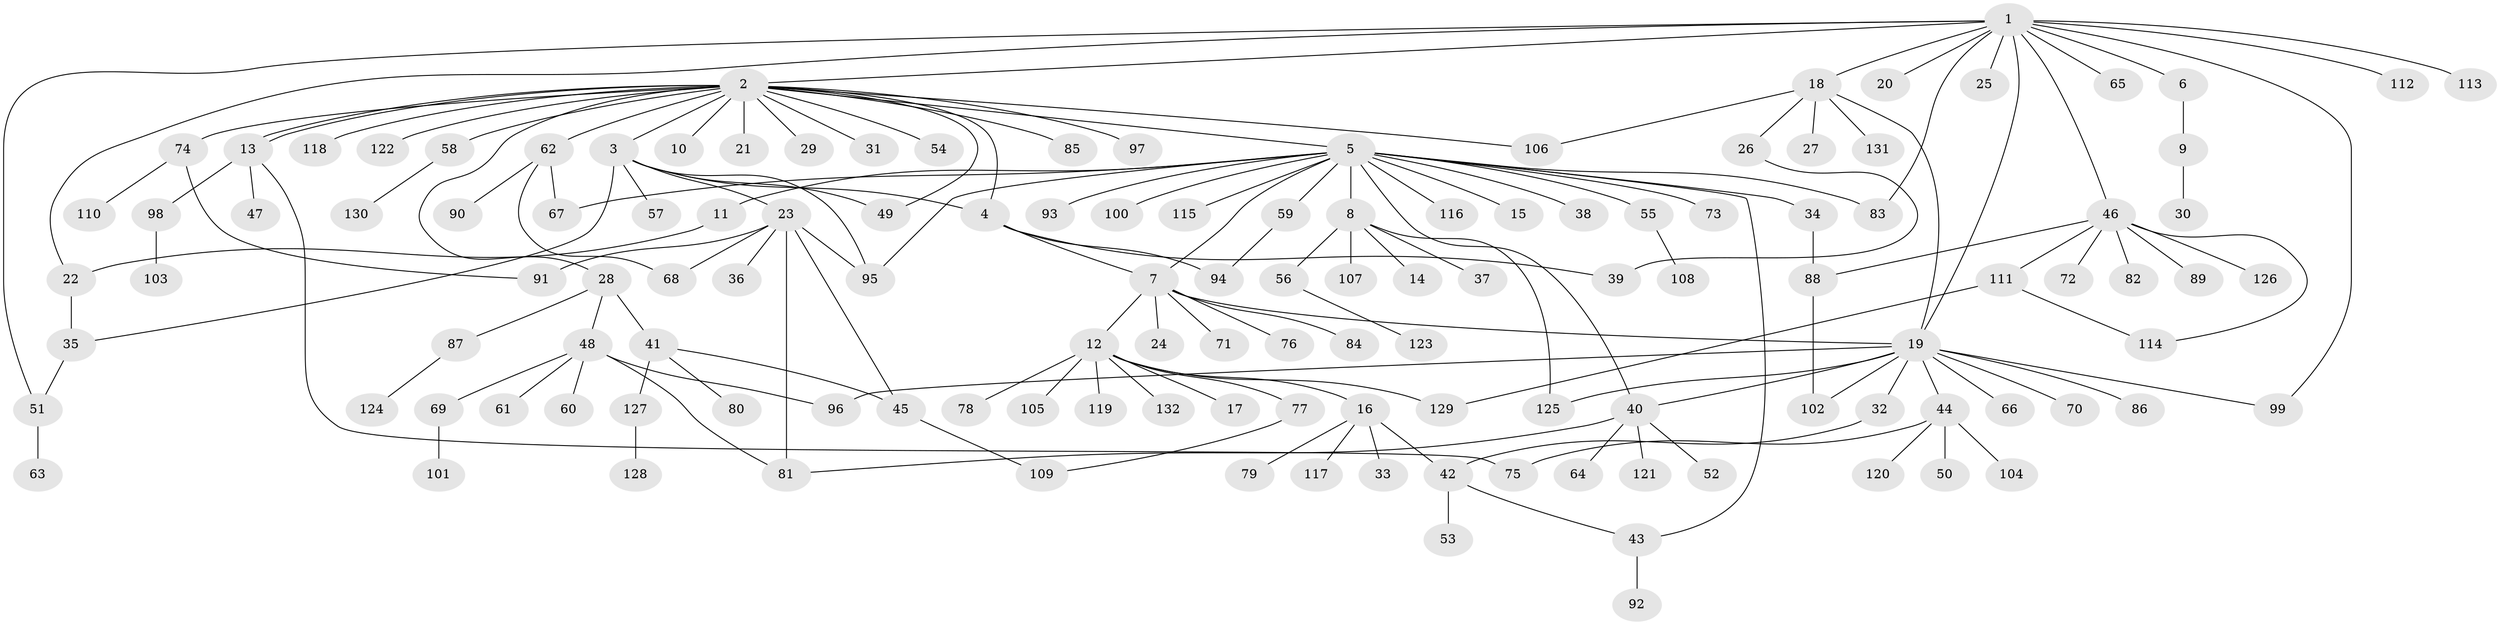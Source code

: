 // Generated by graph-tools (version 1.1) at 2025/14/03/09/25 04:14:34]
// undirected, 132 vertices, 164 edges
graph export_dot {
graph [start="1"]
  node [color=gray90,style=filled];
  1;
  2;
  3;
  4;
  5;
  6;
  7;
  8;
  9;
  10;
  11;
  12;
  13;
  14;
  15;
  16;
  17;
  18;
  19;
  20;
  21;
  22;
  23;
  24;
  25;
  26;
  27;
  28;
  29;
  30;
  31;
  32;
  33;
  34;
  35;
  36;
  37;
  38;
  39;
  40;
  41;
  42;
  43;
  44;
  45;
  46;
  47;
  48;
  49;
  50;
  51;
  52;
  53;
  54;
  55;
  56;
  57;
  58;
  59;
  60;
  61;
  62;
  63;
  64;
  65;
  66;
  67;
  68;
  69;
  70;
  71;
  72;
  73;
  74;
  75;
  76;
  77;
  78;
  79;
  80;
  81;
  82;
  83;
  84;
  85;
  86;
  87;
  88;
  89;
  90;
  91;
  92;
  93;
  94;
  95;
  96;
  97;
  98;
  99;
  100;
  101;
  102;
  103;
  104;
  105;
  106;
  107;
  108;
  109;
  110;
  111;
  112;
  113;
  114;
  115;
  116;
  117;
  118;
  119;
  120;
  121;
  122;
  123;
  124;
  125;
  126;
  127;
  128;
  129;
  130;
  131;
  132;
  1 -- 2;
  1 -- 6;
  1 -- 18;
  1 -- 19;
  1 -- 20;
  1 -- 22;
  1 -- 25;
  1 -- 46;
  1 -- 51;
  1 -- 65;
  1 -- 83;
  1 -- 99;
  1 -- 112;
  1 -- 113;
  2 -- 3;
  2 -- 4;
  2 -- 5;
  2 -- 10;
  2 -- 13;
  2 -- 13;
  2 -- 21;
  2 -- 28;
  2 -- 29;
  2 -- 31;
  2 -- 49;
  2 -- 54;
  2 -- 58;
  2 -- 62;
  2 -- 74;
  2 -- 85;
  2 -- 97;
  2 -- 106;
  2 -- 118;
  2 -- 122;
  3 -- 4;
  3 -- 23;
  3 -- 35;
  3 -- 49;
  3 -- 57;
  3 -- 95;
  4 -- 7;
  4 -- 39;
  4 -- 94;
  5 -- 7;
  5 -- 8;
  5 -- 11;
  5 -- 15;
  5 -- 34;
  5 -- 38;
  5 -- 40;
  5 -- 43;
  5 -- 55;
  5 -- 59;
  5 -- 67;
  5 -- 73;
  5 -- 83;
  5 -- 93;
  5 -- 95;
  5 -- 100;
  5 -- 115;
  5 -- 116;
  6 -- 9;
  7 -- 12;
  7 -- 19;
  7 -- 24;
  7 -- 71;
  7 -- 76;
  7 -- 84;
  8 -- 14;
  8 -- 37;
  8 -- 56;
  8 -- 107;
  8 -- 125;
  9 -- 30;
  11 -- 22;
  12 -- 16;
  12 -- 17;
  12 -- 77;
  12 -- 78;
  12 -- 105;
  12 -- 119;
  12 -- 129;
  12 -- 132;
  13 -- 47;
  13 -- 75;
  13 -- 98;
  16 -- 33;
  16 -- 42;
  16 -- 79;
  16 -- 117;
  18 -- 19;
  18 -- 26;
  18 -- 27;
  18 -- 106;
  18 -- 131;
  19 -- 32;
  19 -- 40;
  19 -- 44;
  19 -- 66;
  19 -- 70;
  19 -- 86;
  19 -- 96;
  19 -- 99;
  19 -- 102;
  19 -- 125;
  22 -- 35;
  23 -- 36;
  23 -- 45;
  23 -- 68;
  23 -- 81;
  23 -- 91;
  23 -- 95;
  26 -- 39;
  28 -- 41;
  28 -- 48;
  28 -- 87;
  32 -- 42;
  34 -- 88;
  35 -- 51;
  40 -- 52;
  40 -- 64;
  40 -- 81;
  40 -- 121;
  41 -- 45;
  41 -- 80;
  41 -- 127;
  42 -- 43;
  42 -- 53;
  43 -- 92;
  44 -- 50;
  44 -- 75;
  44 -- 104;
  44 -- 120;
  45 -- 109;
  46 -- 72;
  46 -- 82;
  46 -- 88;
  46 -- 89;
  46 -- 111;
  46 -- 114;
  46 -- 126;
  48 -- 60;
  48 -- 61;
  48 -- 69;
  48 -- 81;
  48 -- 96;
  51 -- 63;
  55 -- 108;
  56 -- 123;
  58 -- 130;
  59 -- 94;
  62 -- 67;
  62 -- 68;
  62 -- 90;
  69 -- 101;
  74 -- 91;
  74 -- 110;
  77 -- 109;
  87 -- 124;
  88 -- 102;
  98 -- 103;
  111 -- 114;
  111 -- 129;
  127 -- 128;
}
